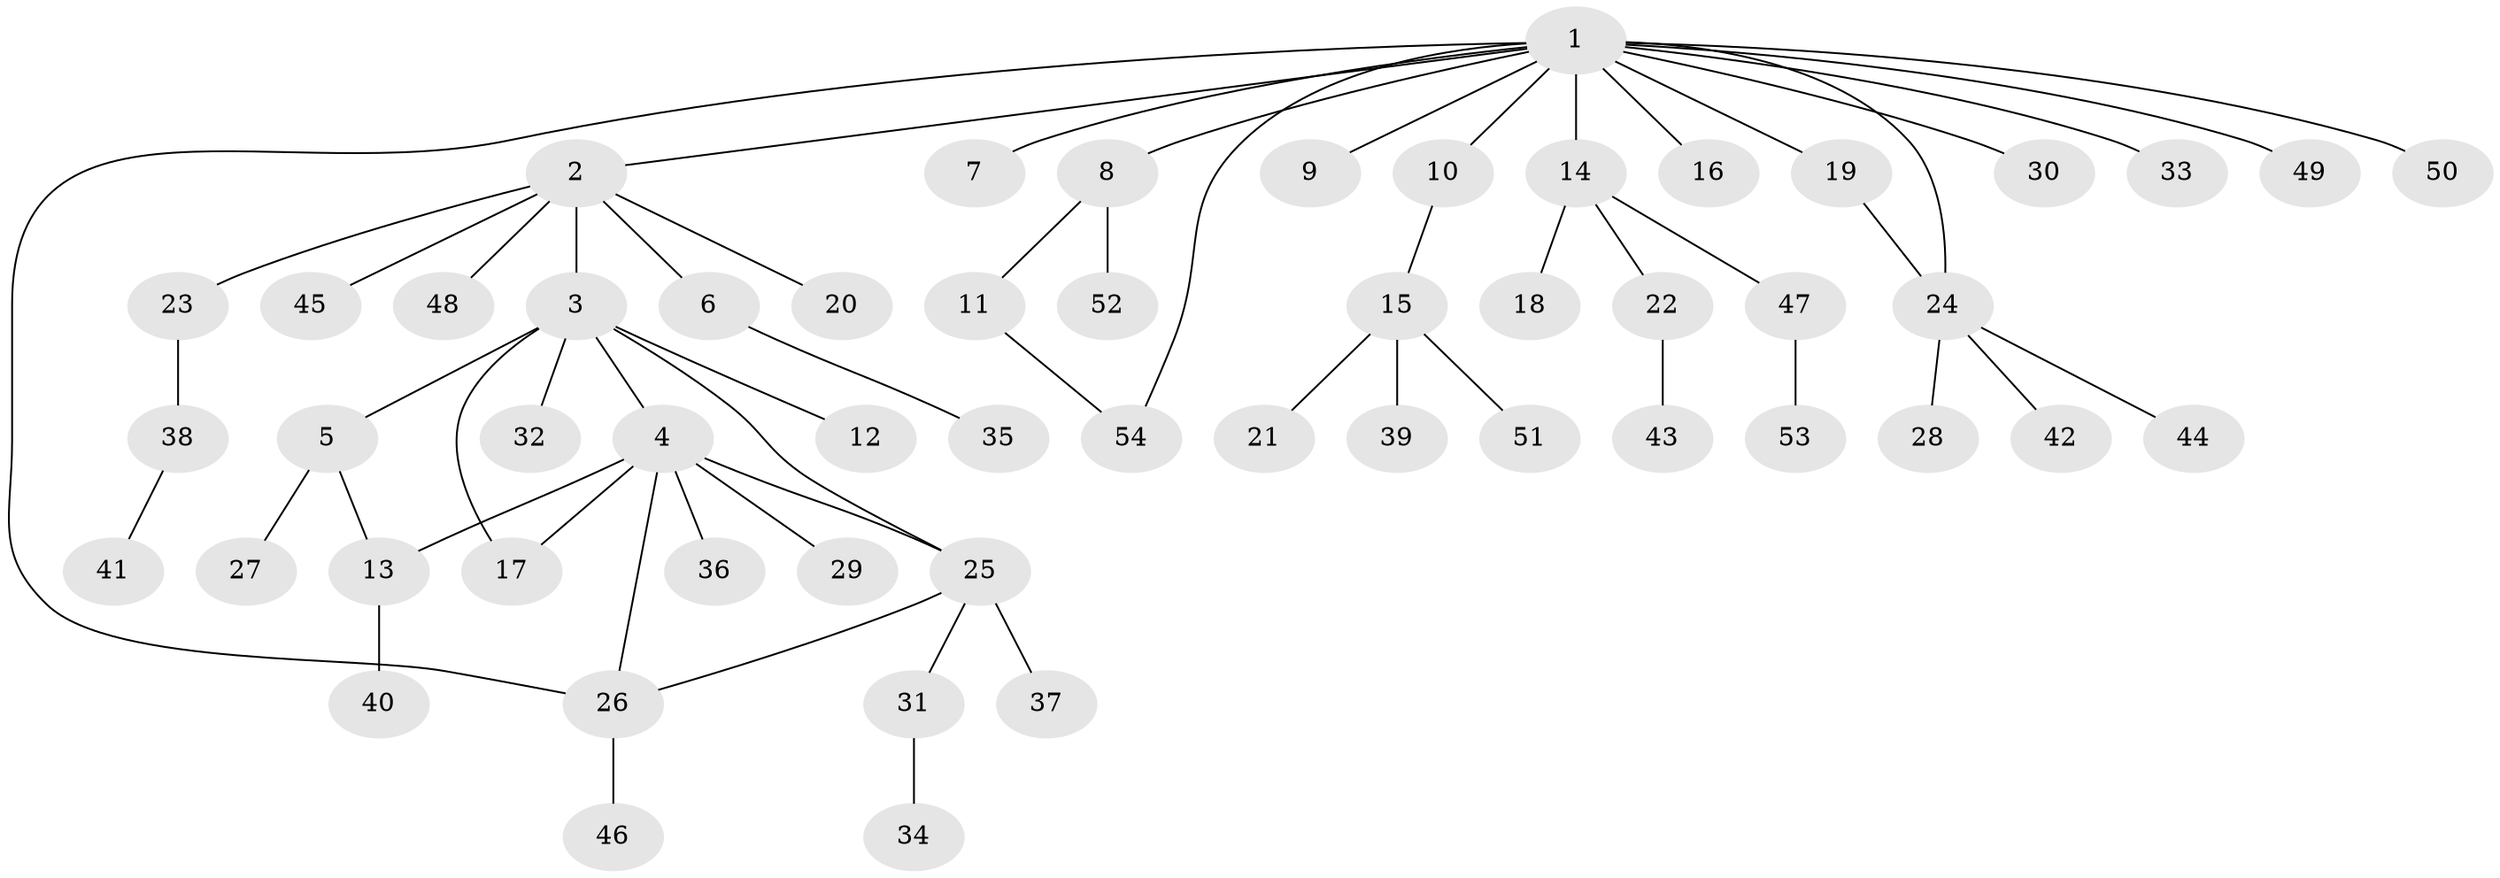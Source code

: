 // Generated by graph-tools (version 1.1) at 2025/01/03/09/25 03:01:48]
// undirected, 54 vertices, 60 edges
graph export_dot {
graph [start="1"]
  node [color=gray90,style=filled];
  1;
  2;
  3;
  4;
  5;
  6;
  7;
  8;
  9;
  10;
  11;
  12;
  13;
  14;
  15;
  16;
  17;
  18;
  19;
  20;
  21;
  22;
  23;
  24;
  25;
  26;
  27;
  28;
  29;
  30;
  31;
  32;
  33;
  34;
  35;
  36;
  37;
  38;
  39;
  40;
  41;
  42;
  43;
  44;
  45;
  46;
  47;
  48;
  49;
  50;
  51;
  52;
  53;
  54;
  1 -- 2;
  1 -- 7;
  1 -- 8;
  1 -- 9;
  1 -- 10;
  1 -- 14;
  1 -- 16;
  1 -- 19;
  1 -- 24;
  1 -- 26;
  1 -- 30;
  1 -- 33;
  1 -- 49;
  1 -- 50;
  1 -- 54;
  2 -- 3;
  2 -- 6;
  2 -- 20;
  2 -- 23;
  2 -- 45;
  2 -- 48;
  3 -- 4;
  3 -- 5;
  3 -- 12;
  3 -- 17;
  3 -- 25;
  3 -- 32;
  4 -- 13;
  4 -- 17;
  4 -- 25;
  4 -- 26;
  4 -- 29;
  4 -- 36;
  5 -- 13;
  5 -- 27;
  6 -- 35;
  8 -- 11;
  8 -- 52;
  10 -- 15;
  11 -- 54;
  13 -- 40;
  14 -- 18;
  14 -- 22;
  14 -- 47;
  15 -- 21;
  15 -- 39;
  15 -- 51;
  19 -- 24;
  22 -- 43;
  23 -- 38;
  24 -- 28;
  24 -- 42;
  24 -- 44;
  25 -- 26;
  25 -- 31;
  25 -- 37;
  26 -- 46;
  31 -- 34;
  38 -- 41;
  47 -- 53;
}
